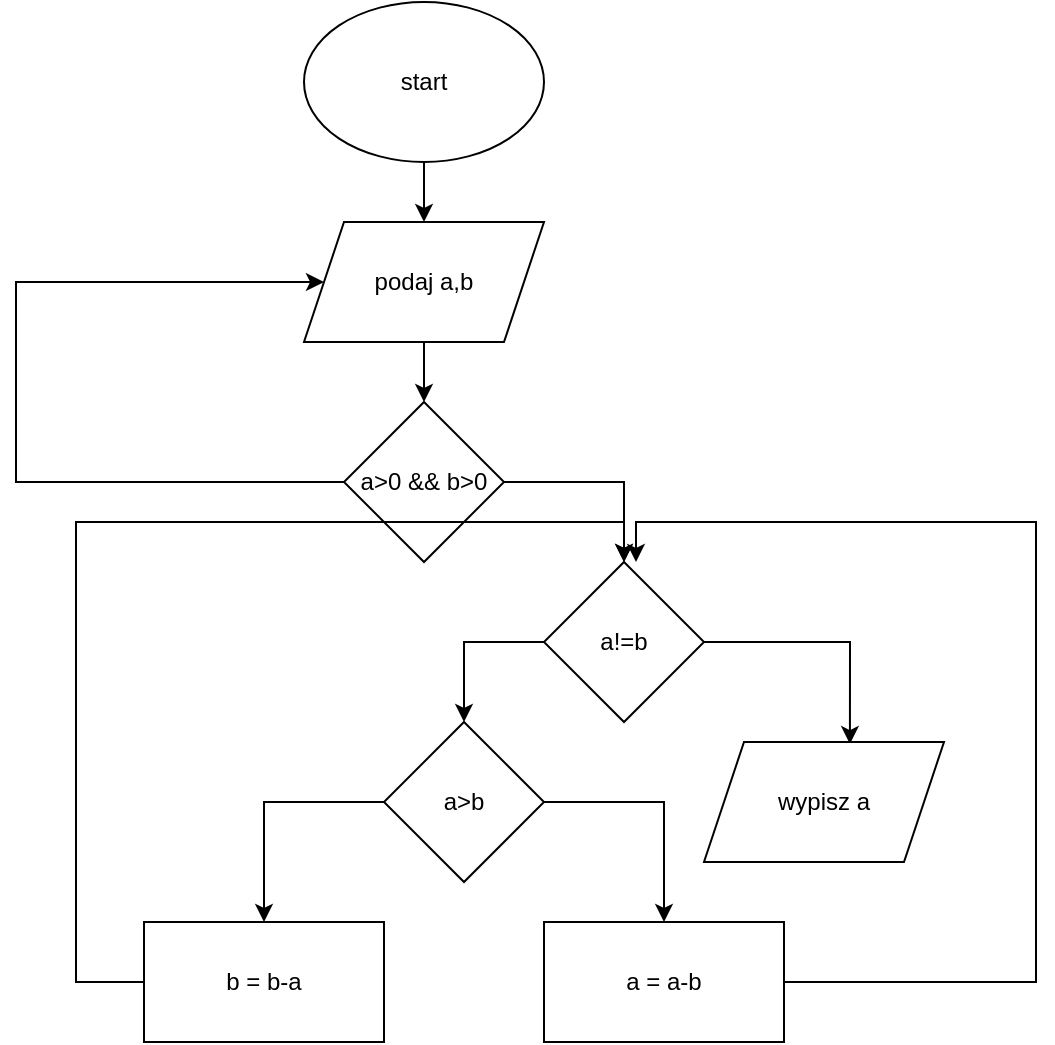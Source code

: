 <mxfile version="21.0.8" type="github">
  <diagram id="C5RBs43oDa-KdzZeNtuy" name="Page-1">
    <mxGraphModel dx="798" dy="668" grid="1" gridSize="10" guides="1" tooltips="1" connect="1" arrows="1" fold="1" page="1" pageScale="1" pageWidth="827" pageHeight="1169" math="0" shadow="0">
      <root>
        <mxCell id="WIyWlLk6GJQsqaUBKTNV-0" />
        <mxCell id="WIyWlLk6GJQsqaUBKTNV-1" parent="WIyWlLk6GJQsqaUBKTNV-0" />
        <mxCell id="gYQAzpaJOHMTuUD46-0--18" style="edgeStyle=orthogonalEdgeStyle;rounded=0;orthogonalLoop=1;jettySize=auto;html=1;exitX=0.5;exitY=1;exitDx=0;exitDy=0;entryX=0.5;entryY=0;entryDx=0;entryDy=0;" edge="1" parent="WIyWlLk6GJQsqaUBKTNV-1" source="gYQAzpaJOHMTuUD46-0--0" target="gYQAzpaJOHMTuUD46-0--1">
          <mxGeometry relative="1" as="geometry" />
        </mxCell>
        <mxCell id="gYQAzpaJOHMTuUD46-0--0" value="start" style="ellipse;whiteSpace=wrap;html=1;" vertex="1" parent="WIyWlLk6GJQsqaUBKTNV-1">
          <mxGeometry x="354" y="10" width="120" height="80" as="geometry" />
        </mxCell>
        <mxCell id="gYQAzpaJOHMTuUD46-0--19" style="edgeStyle=orthogonalEdgeStyle;rounded=0;orthogonalLoop=1;jettySize=auto;html=1;exitX=0.5;exitY=1;exitDx=0;exitDy=0;entryX=0.5;entryY=0;entryDx=0;entryDy=0;" edge="1" parent="WIyWlLk6GJQsqaUBKTNV-1" source="gYQAzpaJOHMTuUD46-0--1" target="gYQAzpaJOHMTuUD46-0--2">
          <mxGeometry relative="1" as="geometry" />
        </mxCell>
        <mxCell id="gYQAzpaJOHMTuUD46-0--1" value="podaj a,b" style="shape=parallelogram;perimeter=parallelogramPerimeter;whiteSpace=wrap;html=1;fixedSize=1;" vertex="1" parent="WIyWlLk6GJQsqaUBKTNV-1">
          <mxGeometry x="354" y="120" width="120" height="60" as="geometry" />
        </mxCell>
        <mxCell id="gYQAzpaJOHMTuUD46-0--3" style="edgeStyle=orthogonalEdgeStyle;rounded=0;orthogonalLoop=1;jettySize=auto;html=1;exitX=0;exitY=0.5;exitDx=0;exitDy=0;entryX=0;entryY=0.5;entryDx=0;entryDy=0;" edge="1" parent="WIyWlLk6GJQsqaUBKTNV-1" source="gYQAzpaJOHMTuUD46-0--2" target="gYQAzpaJOHMTuUD46-0--1">
          <mxGeometry relative="1" as="geometry">
            <Array as="points">
              <mxPoint x="210" y="250" />
              <mxPoint x="210" y="150" />
            </Array>
          </mxGeometry>
        </mxCell>
        <mxCell id="gYQAzpaJOHMTuUD46-0--9" style="edgeStyle=orthogonalEdgeStyle;rounded=0;orthogonalLoop=1;jettySize=auto;html=1;exitX=1;exitY=0.5;exitDx=0;exitDy=0;entryX=0.5;entryY=0;entryDx=0;entryDy=0;" edge="1" parent="WIyWlLk6GJQsqaUBKTNV-1" source="gYQAzpaJOHMTuUD46-0--2" target="gYQAzpaJOHMTuUD46-0--4">
          <mxGeometry relative="1" as="geometry" />
        </mxCell>
        <mxCell id="gYQAzpaJOHMTuUD46-0--2" value="a&amp;gt;0 &amp;amp;&amp;amp; b&amp;gt;0" style="rhombus;whiteSpace=wrap;html=1;" vertex="1" parent="WIyWlLk6GJQsqaUBKTNV-1">
          <mxGeometry x="374" y="210" width="80" height="80" as="geometry" />
        </mxCell>
        <mxCell id="gYQAzpaJOHMTuUD46-0--10" style="edgeStyle=orthogonalEdgeStyle;rounded=0;orthogonalLoop=1;jettySize=auto;html=1;exitX=1;exitY=0.5;exitDx=0;exitDy=0;entryX=0.608;entryY=0.017;entryDx=0;entryDy=0;entryPerimeter=0;" edge="1" parent="WIyWlLk6GJQsqaUBKTNV-1" source="gYQAzpaJOHMTuUD46-0--4" target="gYQAzpaJOHMTuUD46-0--6">
          <mxGeometry relative="1" as="geometry" />
        </mxCell>
        <mxCell id="gYQAzpaJOHMTuUD46-0--11" style="edgeStyle=orthogonalEdgeStyle;rounded=0;orthogonalLoop=1;jettySize=auto;html=1;exitX=0;exitY=0.5;exitDx=0;exitDy=0;entryX=0.5;entryY=0;entryDx=0;entryDy=0;" edge="1" parent="WIyWlLk6GJQsqaUBKTNV-1" source="gYQAzpaJOHMTuUD46-0--4" target="gYQAzpaJOHMTuUD46-0--5">
          <mxGeometry relative="1" as="geometry" />
        </mxCell>
        <mxCell id="gYQAzpaJOHMTuUD46-0--4" value="&lt;div&gt;a!=b&lt;/div&gt;" style="rhombus;whiteSpace=wrap;html=1;" vertex="1" parent="WIyWlLk6GJQsqaUBKTNV-1">
          <mxGeometry x="474" y="290" width="80" height="80" as="geometry" />
        </mxCell>
        <mxCell id="gYQAzpaJOHMTuUD46-0--12" style="edgeStyle=orthogonalEdgeStyle;rounded=0;orthogonalLoop=1;jettySize=auto;html=1;exitX=1;exitY=0.5;exitDx=0;exitDy=0;entryX=0.5;entryY=0;entryDx=0;entryDy=0;" edge="1" parent="WIyWlLk6GJQsqaUBKTNV-1" source="gYQAzpaJOHMTuUD46-0--5" target="gYQAzpaJOHMTuUD46-0--7">
          <mxGeometry relative="1" as="geometry" />
        </mxCell>
        <mxCell id="gYQAzpaJOHMTuUD46-0--13" style="edgeStyle=orthogonalEdgeStyle;rounded=0;orthogonalLoop=1;jettySize=auto;html=1;exitX=0;exitY=0.5;exitDx=0;exitDy=0;entryX=0.5;entryY=0;entryDx=0;entryDy=0;" edge="1" parent="WIyWlLk6GJQsqaUBKTNV-1" source="gYQAzpaJOHMTuUD46-0--5" target="gYQAzpaJOHMTuUD46-0--8">
          <mxGeometry relative="1" as="geometry" />
        </mxCell>
        <mxCell id="gYQAzpaJOHMTuUD46-0--5" value="a&amp;gt;b" style="rhombus;whiteSpace=wrap;html=1;" vertex="1" parent="WIyWlLk6GJQsqaUBKTNV-1">
          <mxGeometry x="394" y="370" width="80" height="80" as="geometry" />
        </mxCell>
        <mxCell id="gYQAzpaJOHMTuUD46-0--6" value="wypisz a" style="shape=parallelogram;perimeter=parallelogramPerimeter;whiteSpace=wrap;html=1;fixedSize=1;" vertex="1" parent="WIyWlLk6GJQsqaUBKTNV-1">
          <mxGeometry x="554" y="380" width="120" height="60" as="geometry" />
        </mxCell>
        <mxCell id="gYQAzpaJOHMTuUD46-0--17" style="edgeStyle=orthogonalEdgeStyle;rounded=0;orthogonalLoop=1;jettySize=auto;html=1;" edge="1" parent="WIyWlLk6GJQsqaUBKTNV-1" source="gYQAzpaJOHMTuUD46-0--7">
          <mxGeometry relative="1" as="geometry">
            <mxPoint x="520" y="290" as="targetPoint" />
            <Array as="points">
              <mxPoint x="720" y="500" />
              <mxPoint x="720" y="270" />
            </Array>
          </mxGeometry>
        </mxCell>
        <mxCell id="gYQAzpaJOHMTuUD46-0--7" value="a = a-b" style="rounded=0;whiteSpace=wrap;html=1;" vertex="1" parent="WIyWlLk6GJQsqaUBKTNV-1">
          <mxGeometry x="474" y="470" width="120" height="60" as="geometry" />
        </mxCell>
        <mxCell id="gYQAzpaJOHMTuUD46-0--16" style="edgeStyle=orthogonalEdgeStyle;rounded=0;orthogonalLoop=1;jettySize=auto;html=1;entryX=0.5;entryY=0;entryDx=0;entryDy=0;" edge="1" parent="WIyWlLk6GJQsqaUBKTNV-1" source="gYQAzpaJOHMTuUD46-0--8" target="gYQAzpaJOHMTuUD46-0--4">
          <mxGeometry relative="1" as="geometry">
            <Array as="points">
              <mxPoint x="240" y="500" />
              <mxPoint x="240" y="270" />
              <mxPoint x="514" y="270" />
            </Array>
          </mxGeometry>
        </mxCell>
        <mxCell id="gYQAzpaJOHMTuUD46-0--8" value="b = b-a" style="rounded=0;whiteSpace=wrap;html=1;" vertex="1" parent="WIyWlLk6GJQsqaUBKTNV-1">
          <mxGeometry x="274" y="470" width="120" height="60" as="geometry" />
        </mxCell>
      </root>
    </mxGraphModel>
  </diagram>
</mxfile>

